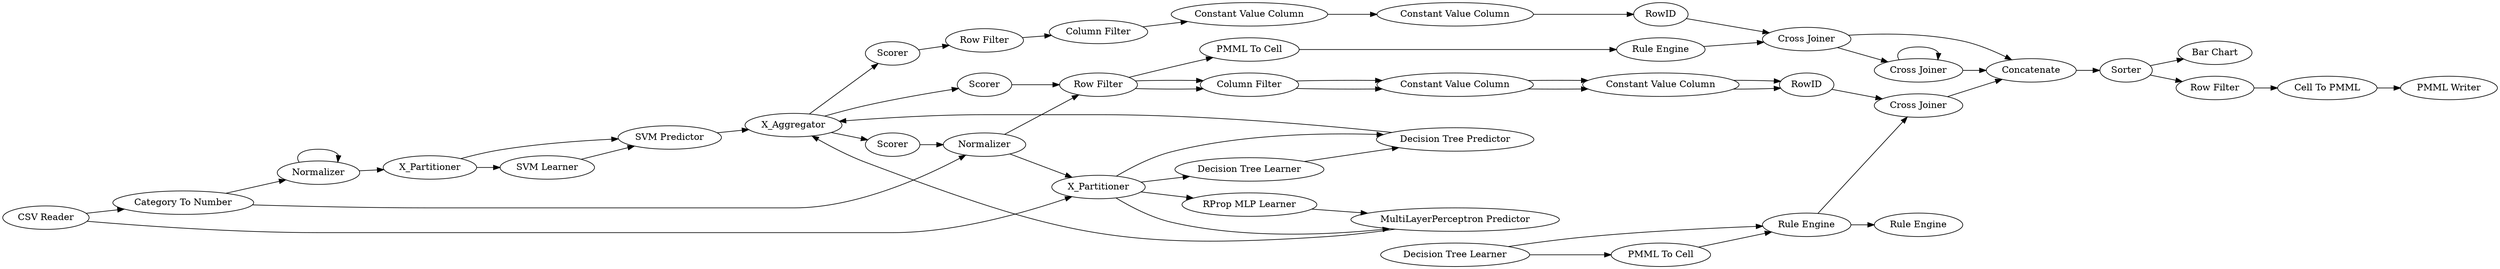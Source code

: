 digraph {
	1 [label="CSV Reader"]
	2 [label="Category To Number"]
	22 [label=Concatenate]
	52 [label=Sorter]
	59 [label="Bar Chart"]
	7 [label=X_Aggregator]
	23 [label=Normalizer]
	24 [label=X_Partitioner]
	25 [label="SVM Learner"]
	26 [label="SVM Predictor"]
	27 [label=Scorer]
	295 [label="Cross Joiner"]
	33 [label="SVM Learner"]
	34 [label="PMML To Cell"]
	35 [label="Rule Engine"]
	9 [label="Row Filter"]
	290 [label="Constant Value Column"]
	292 [label="Constant Value Column"]
	293 [label=RowID]
	294 [label="Column Filter"]
	3 [label=Normalizer]
	4 [label=X_Partitioner]
	6 [label="MultiLayerPerceptron Predictor"]
	7 [label=X_Aggregator]
	8 [label=Scorer]
	12 [label="Cross Joiner"]
	13 [label=RowID]
	15 [label="Row Filter"]
	16 [label="Column Filter"]
	17 [label="Constant Value Column"]
	18 [label="Constant Value Column"]
	9 [label="RProp MLP Learner"]
	10 [label="PMML To Cell"]
	11 [label="Rule Engine"]
	31 [label="RProp MLP Learner"]
	4 [label=X_Partitioner]
	7 [label=X_Aggregator]
	39 [label="Cross Joiner"]
	298 [label="Decision Tree Learner"]
	299 [label="Decision Tree Predictor"]
	300 [label=Scorer]
	9 [label="Row Filter"]
	290 [label="Constant Value Column"]
	292 [label="Constant Value Column"]
	293 [label=RowID]
	294 [label="Column Filter"]
	28 [label="PMML To Cell"]
	33 [label="Decision Tree Learner"]
	34 [label="Rule Engine"]
	306 [label="Row Filter"]
	307 [label="Cell To PMML"]
	308 [label="PMML Writer"]
	33 -> 34
	34 -> 35
	9 -> 294
	290 -> 292
	292 -> 293
	294 -> 290
	7 -> 27
	23 -> 24
	23 -> 23
	24 -> 25
	24 -> 26
	25 -> 26
	26 -> 7
	27 -> 3
	295 -> 295
	12 -> 295
	15 -> 16
	16 -> 17
	17 -> 18
	18 -> 13
	9 -> 10
	10 -> 11
	3 -> 4
	3 -> 9
	4 -> 6
	4 -> 31
	6 -> 7
	7 -> 8
	8 -> 15
	13 -> 12
	11 -> 12
	31 -> 6
	9 -> 294
	290 -> 292
	292 -> 293
	294 -> 290
	28 -> 34
	33 -> 28
	4 -> 298
	4 -> 299
	7 -> 300
	298 -> 299
	299 -> 7
	300 -> 9
	293 -> 39
	34 -> 39
	1 -> 4
	1 -> 2
	2 -> 23
	2 -> 3
	22 -> 52
	52 -> 306
	52 -> 59
	295 -> 22
	12 -> 22
	39 -> 22
	306 -> 307
	307 -> 308
	rankdir=LR
}
